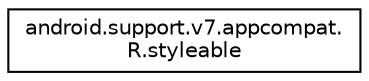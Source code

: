 digraph "类继承关系图"
{
 // LATEX_PDF_SIZE
  edge [fontname="Helvetica",fontsize="10",labelfontname="Helvetica",labelfontsize="10"];
  node [fontname="Helvetica",fontsize="10",shape=record];
  rankdir="LR";
  Node0 [label="android.support.v7.appcompat.\lR.styleable",height=0.2,width=0.4,color="black", fillcolor="white", style="filled",URL="$classandroid_1_1support_1_1v7_1_1appcompat_1_1_r_1_1styleable.html",tooltip=" "];
}
